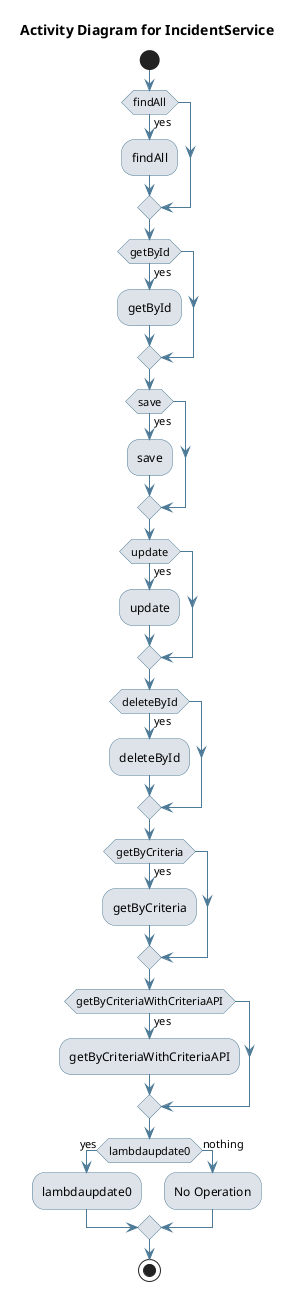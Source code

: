 @startuml
skinparam activity {
 BackgroundColor #DEE3E9 
 BorderColor #4D7A97 
 ArrowColor #4D7A97 
}
!pragma useVerticalIf on
start
title Activity Diagram for IncidentService

if (findAll) then (yes)
:findAll;
endif
if (getById) then (yes)
:getById;
endif
if (save) then (yes)
:save;
endif
if (update) then (yes)
:update;
endif
if (deleteById) then (yes)
:deleteById;
endif
if (getByCriteria) then (yes)
:getByCriteria;
endif
if (getByCriteriaWithCriteriaAPI) then (yes)
:getByCriteriaWithCriteriaAPI;
endif
if (lambdaupdate0) then (yes)
:lambdaupdate0;
else (nothing)
:No Operation;
endif
stop
@enduml
